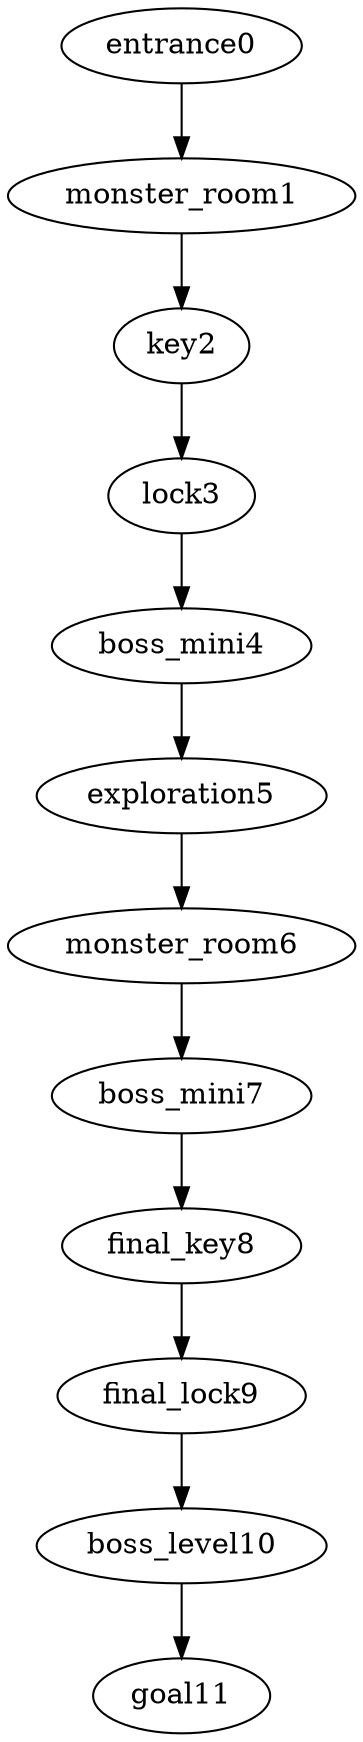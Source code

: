 digraph mission {
entrance0 -> monster_room1
monster_room1 -> key2
key2 -> lock3
lock3 -> boss_mini4
boss_mini4 -> exploration5
exploration5 -> monster_room6
monster_room6 -> boss_mini7
boss_mini7 -> final_key8
final_key8 -> final_lock9
final_lock9 -> boss_level10
boss_level10 -> goal11
}